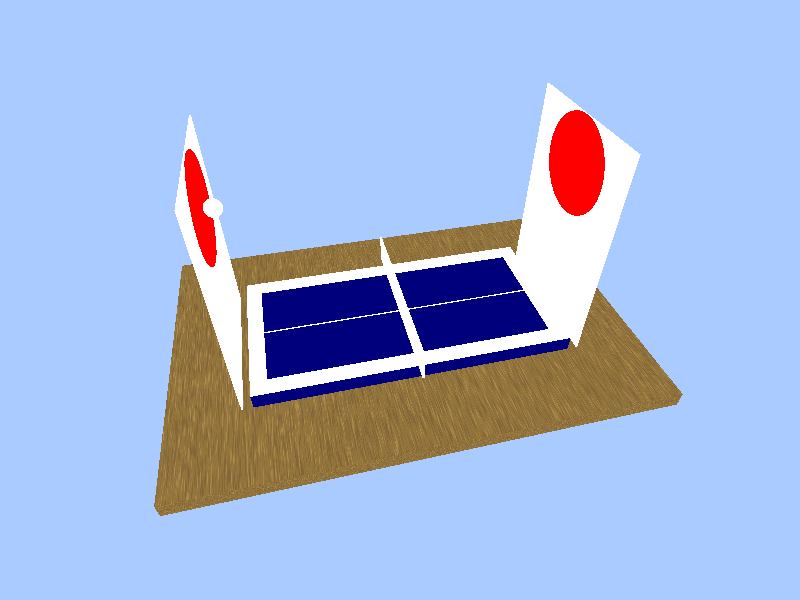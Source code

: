 #version 3.7;
#include "textures.inc"
#include "math.inc"
#include "woods.inc"
global_settings {
	assumed_gamma 1.0
}

//For easy debugging
#declare T=clock;

//Default camera
camera {
	perspective
	angle 75
	right x*image_width/image_height
	location  <-6.0+T, 25.0 ,-25.0>
	look_at   <0.0 , 2.0 , 0.0>
	//rotate <0,T*360,0>
}

//Sun
light_source{ <1500,2500,-2500>
	color rgb<1,1,1>
}

sky_sphere{ pigment{color rgb<0.4,0.6,1>}}

//Bouncing ball
sphere{ <0,1.5,0>, 0.5
	texture {
		pigment{ rgb<1,1,1> }
		finish {
			reflection 0 
			diffuse 1
			phong 0.1
		}
	}
	translate <20*abs(T)-10,9*abs(cos(abs(T)*20/pi)), 0>
	//translate <0,5*abs(cos(abs(T)*pi/10)), 0>
}

//Blue platform
box { <-10,0,-5>,<10,1,5>
	pigment{
		color rgb<0,0,0.2>
	}
	finish{
		ambient 0.3
		diffuse 1
		reflection 0.1
		phong 1
	}
}


//White stripes on perimeter of blue platform
box { <-10,1,-5>,<-9,1.1,5>
	pigment{
		color rgb<1,1,1>
	}
	finish{
		reflection 0.2
	}
}
box { <10,1,-5>,<9,1.1,5>
	pigment{
		color rgb<1,1,1>
	}
	finish{
		reflection 0.2
	}
}
box { <-10,1,-5>,<10,1.1,-4>
	pigment{
		color rgb<1,1,1>
	}
	finish{
		reflection 0.2
	}
}
box { <-10,1,5>,<10,1.1,4>
	pigment{
		color rgb<1,1,1>
	}
	finish{
		reflection 0.2
	}
}
//White net
box { <-0.05,1,-6>,<0.05,3,6>
	pigment{
		color rgb<1,1,1>
	}
	finish{
		reflection 0.1
	}
}
//White thin center line
box{ <-10,1,-0.01>,<10,1.1,0.01>
	pigment{
		color rgb<1,1,1>
	}
	finish{
		reflection 0.1
	}
}
 
//Red glass paddle/circle
cylinder{ <-10.5,10.5,0>,<-10.6,10.5,0>, 3  
	texture{Ruby_Glass}
	pigment{
		color rgb<1,0,0>
	}
}
cylinder{ <10.5,10.5,0>,<10.6,10.5,0>, 3
	texture{Ruby_Glass}
	pigment{
		color rgb<1,0,0>
	}
}

//Glass wall
box{<-10.6,0,-5>,<-10.7,13.5,5>
	texture{Glass}
}
box{<10.6,0,-5>,<10.7,13.5,5>
	texture{Glass}
}

//Wood floor
box{<-15,0,-10>,<15,-1,10>
	texture{T_Wood15}
}
